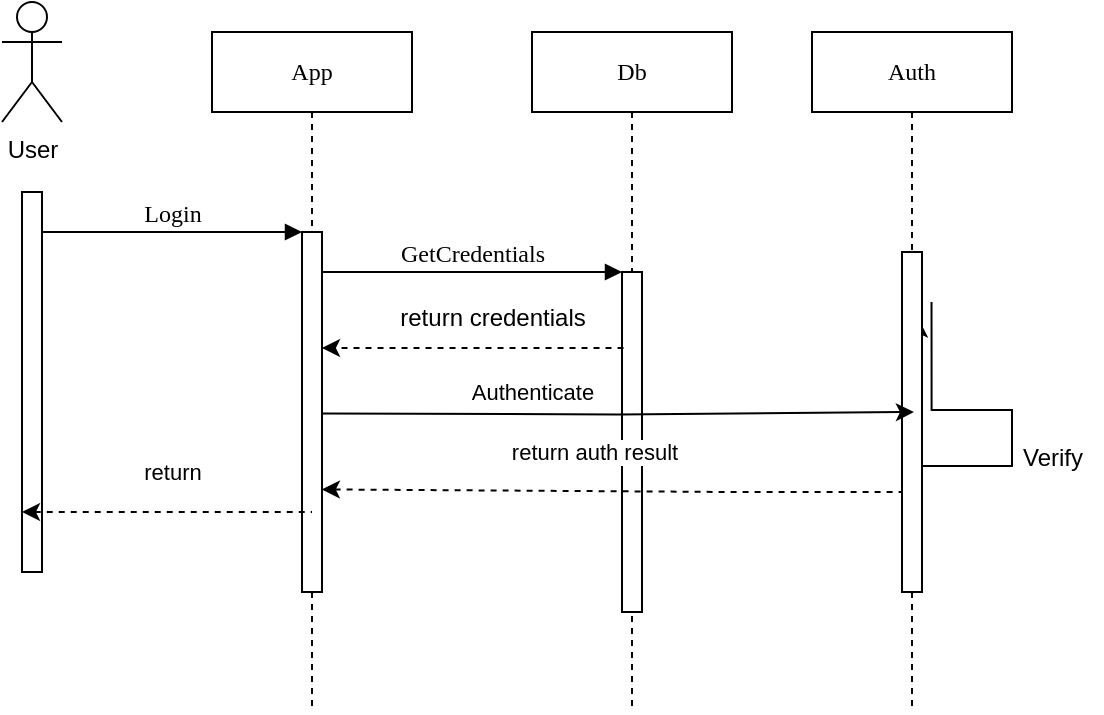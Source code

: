 <mxfile version="22.1.21" type="device">
  <diagram name="Page-1" id="13e1069c-82ec-6db2-03f1-153e76fe0fe0">
    <mxGraphModel dx="983" dy="541" grid="1" gridSize="10" guides="1" tooltips="1" connect="1" arrows="1" fold="1" page="1" pageScale="1" pageWidth="1100" pageHeight="850" background="none" math="0" shadow="0">
      <root>
        <mxCell id="0" />
        <mxCell id="1" parent="0" />
        <mxCell id="7baba1c4bc27f4b0-2" value="App" style="shape=umlLifeline;perimeter=lifelinePerimeter;whiteSpace=wrap;html=1;container=1;collapsible=0;recursiveResize=0;outlineConnect=0;rounded=0;shadow=0;comic=0;labelBackgroundColor=none;strokeWidth=1;fontFamily=Verdana;fontSize=12;align=center;" parent="1" vertex="1">
          <mxGeometry x="240" y="80" width="100" height="340" as="geometry" />
        </mxCell>
        <mxCell id="7baba1c4bc27f4b0-10" value="" style="html=1;points=[];perimeter=orthogonalPerimeter;rounded=0;shadow=0;comic=0;labelBackgroundColor=none;strokeWidth=1;fontFamily=Verdana;fontSize=12;align=center;" parent="7baba1c4bc27f4b0-2" vertex="1">
          <mxGeometry x="45" y="100" width="10" height="180" as="geometry" />
        </mxCell>
        <mxCell id="7baba1c4bc27f4b0-3" value="Db" style="shape=umlLifeline;perimeter=lifelinePerimeter;whiteSpace=wrap;html=1;container=1;collapsible=0;recursiveResize=0;outlineConnect=0;rounded=0;shadow=0;comic=0;labelBackgroundColor=none;strokeWidth=1;fontFamily=Verdana;fontSize=12;align=center;" parent="1" vertex="1">
          <mxGeometry x="400" y="80" width="100" height="340" as="geometry" />
        </mxCell>
        <mxCell id="7baba1c4bc27f4b0-13" value="" style="html=1;points=[];perimeter=orthogonalPerimeter;rounded=0;shadow=0;comic=0;labelBackgroundColor=none;strokeWidth=1;fontFamily=Verdana;fontSize=12;align=center;" parent="7baba1c4bc27f4b0-3" vertex="1">
          <mxGeometry x="45" y="120" width="10" height="170" as="geometry" />
        </mxCell>
        <mxCell id="7baba1c4bc27f4b0-4" value="Auth" style="shape=umlLifeline;perimeter=lifelinePerimeter;whiteSpace=wrap;html=1;container=1;collapsible=0;recursiveResize=0;outlineConnect=0;rounded=0;shadow=0;comic=0;labelBackgroundColor=none;strokeWidth=1;fontFamily=Verdana;fontSize=12;align=center;" parent="1" vertex="1">
          <mxGeometry x="540" y="80" width="100" height="340" as="geometry" />
        </mxCell>
        <mxCell id="btZ2Kmk9EPm7Tn90MzPW-61" style="edgeStyle=orthogonalEdgeStyle;rounded=0;orthogonalLoop=1;jettySize=auto;html=1;entryX=0.855;entryY=0.199;entryDx=0;entryDy=0;entryPerimeter=0;exitX=1.476;exitY=0.147;exitDx=0;exitDy=0;exitPerimeter=0;" edge="1" parent="1" source="7baba1c4bc27f4b0-16" target="7baba1c4bc27f4b0-16">
          <mxGeometry relative="1" as="geometry">
            <mxPoint x="670" y="310.0" as="targetPoint" />
            <Array as="points">
              <mxPoint x="640" y="269" />
              <mxPoint x="640" y="297" />
            </Array>
          </mxGeometry>
        </mxCell>
        <mxCell id="7baba1c4bc27f4b0-16" value="" style="html=1;points=[];perimeter=orthogonalPerimeter;rounded=0;shadow=0;comic=0;labelBackgroundColor=none;strokeWidth=1;fontFamily=Verdana;fontSize=12;align=center;" parent="1" vertex="1">
          <mxGeometry x="585" y="190" width="10" height="170" as="geometry" />
        </mxCell>
        <mxCell id="7baba1c4bc27f4b0-11" value="Login" style="html=1;verticalAlign=bottom;endArrow=block;entryX=0;entryY=0;labelBackgroundColor=none;fontFamily=Verdana;fontSize=12;edgeStyle=elbowEdgeStyle;elbow=vertical;" parent="1" target="7baba1c4bc27f4b0-10" edge="1">
          <mxGeometry relative="1" as="geometry">
            <mxPoint x="155" y="180" as="sourcePoint" />
          </mxGeometry>
        </mxCell>
        <mxCell id="7baba1c4bc27f4b0-14" value="GetCredentials" style="html=1;verticalAlign=bottom;endArrow=block;entryX=0;entryY=0;labelBackgroundColor=none;fontFamily=Verdana;fontSize=12;edgeStyle=elbowEdgeStyle;elbow=vertical;" parent="1" source="7baba1c4bc27f4b0-10" target="7baba1c4bc27f4b0-13" edge="1">
          <mxGeometry x="0.0" relative="1" as="geometry">
            <mxPoint x="370" y="200" as="sourcePoint" />
            <mxPoint as="offset" />
          </mxGeometry>
        </mxCell>
        <mxCell id="btZ2Kmk9EPm7Tn90MzPW-2" value="" style="html=1;points=[[0,0,0,0,5],[0,1,0,0,-5],[1,0,0,0,5],[1,1,0,0,-5]];perimeter=orthogonalPerimeter;outlineConnect=0;targetShapes=umlLifeline;portConstraint=eastwest;newEdgeStyle={&quot;curved&quot;:0,&quot;rounded&quot;:0};" vertex="1" parent="1">
          <mxGeometry x="145" y="160" width="10" height="190" as="geometry" />
        </mxCell>
        <mxCell id="btZ2Kmk9EPm7Tn90MzPW-3" value="User" style="shape=umlActor;verticalLabelPosition=bottom;verticalAlign=top;html=1;" vertex="1" parent="1">
          <mxGeometry x="135" y="65" width="30" height="60" as="geometry" />
        </mxCell>
        <mxCell id="btZ2Kmk9EPm7Tn90MzPW-53" value="" style="edgeStyle=orthogonalEdgeStyle;rounded=0;orthogonalLoop=1;jettySize=auto;html=1;entryX=0.924;entryY=0.437;entryDx=0;entryDy=0;entryPerimeter=0;dashed=1;" edge="1" parent="1">
          <mxGeometry relative="1" as="geometry">
            <mxPoint x="445.76" y="238.01" as="sourcePoint" />
            <mxPoint x="295" y="238.0" as="targetPoint" />
            <Array as="points">
              <mxPoint x="370.76" y="238.32" />
            </Array>
          </mxGeometry>
        </mxCell>
        <mxCell id="btZ2Kmk9EPm7Tn90MzPW-54" value="return credentials" style="text;html=1;align=center;verticalAlign=middle;resizable=0;points=[];autosize=1;strokeColor=none;fillColor=none;" vertex="1" parent="1">
          <mxGeometry x="320" y="208" width="120" height="30" as="geometry" />
        </mxCell>
        <mxCell id="btZ2Kmk9EPm7Tn90MzPW-55" value="" style="edgeStyle=orthogonalEdgeStyle;rounded=0;orthogonalLoop=1;jettySize=auto;html=1;exitX=0.855;exitY=0.298;exitDx=0;exitDy=0;exitPerimeter=0;" edge="1" parent="1">
          <mxGeometry relative="1" as="geometry">
            <mxPoint x="295.0" y="270.69" as="sourcePoint" />
            <mxPoint x="590.95" y="270.004" as="targetPoint" />
          </mxGeometry>
        </mxCell>
        <mxCell id="btZ2Kmk9EPm7Tn90MzPW-56" value="Authenticate" style="edgeLabel;html=1;align=center;verticalAlign=middle;resizable=0;points=[];" vertex="1" connectable="0" parent="btZ2Kmk9EPm7Tn90MzPW-55">
          <mxGeometry x="-0.247" y="2" relative="1" as="geometry">
            <mxPoint x="-7" y="-9" as="offset" />
          </mxGeometry>
        </mxCell>
        <mxCell id="btZ2Kmk9EPm7Tn90MzPW-59" value="" style="endArrow=none;dashed=1;html=1;rounded=0;exitX=0.993;exitY=0.715;exitDx=0;exitDy=0;exitPerimeter=0;startArrow=classic;startFill=1;" edge="1" parent="1" source="7baba1c4bc27f4b0-10" target="7baba1c4bc27f4b0-16">
          <mxGeometry width="50" height="50" relative="1" as="geometry">
            <mxPoint x="480" y="90" as="sourcePoint" />
            <mxPoint x="530" y="40" as="targetPoint" />
            <Array as="points">
              <mxPoint x="500" y="310" />
            </Array>
          </mxGeometry>
        </mxCell>
        <mxCell id="btZ2Kmk9EPm7Tn90MzPW-60" value="return auth result" style="edgeLabel;html=1;align=center;verticalAlign=middle;resizable=0;points=[];" vertex="1" connectable="0" parent="btZ2Kmk9EPm7Tn90MzPW-59">
          <mxGeometry x="-0.16" y="1" relative="1" as="geometry">
            <mxPoint x="14" y="-19" as="offset" />
          </mxGeometry>
        </mxCell>
        <mxCell id="btZ2Kmk9EPm7Tn90MzPW-62" value="Verify" style="text;html=1;align=center;verticalAlign=middle;resizable=0;points=[];autosize=1;strokeColor=none;fillColor=none;" vertex="1" parent="1">
          <mxGeometry x="635" y="278" width="50" height="30" as="geometry" />
        </mxCell>
        <mxCell id="btZ2Kmk9EPm7Tn90MzPW-63" value="" style="endArrow=none;dashed=1;html=1;rounded=0;exitX=0.924;exitY=0.203;exitDx=0;exitDy=0;exitPerimeter=0;startArrow=classic;startFill=1;" edge="1" parent="1">
          <mxGeometry width="50" height="50" relative="1" as="geometry">
            <mxPoint x="145" y="320" as="sourcePoint" />
            <mxPoint x="290" y="320" as="targetPoint" />
          </mxGeometry>
        </mxCell>
        <mxCell id="btZ2Kmk9EPm7Tn90MzPW-64" value="return" style="edgeLabel;html=1;align=center;verticalAlign=middle;resizable=0;points=[];" vertex="1" connectable="0" parent="btZ2Kmk9EPm7Tn90MzPW-63">
          <mxGeometry x="-0.16" y="1" relative="1" as="geometry">
            <mxPoint x="14" y="-19" as="offset" />
          </mxGeometry>
        </mxCell>
      </root>
    </mxGraphModel>
  </diagram>
</mxfile>
